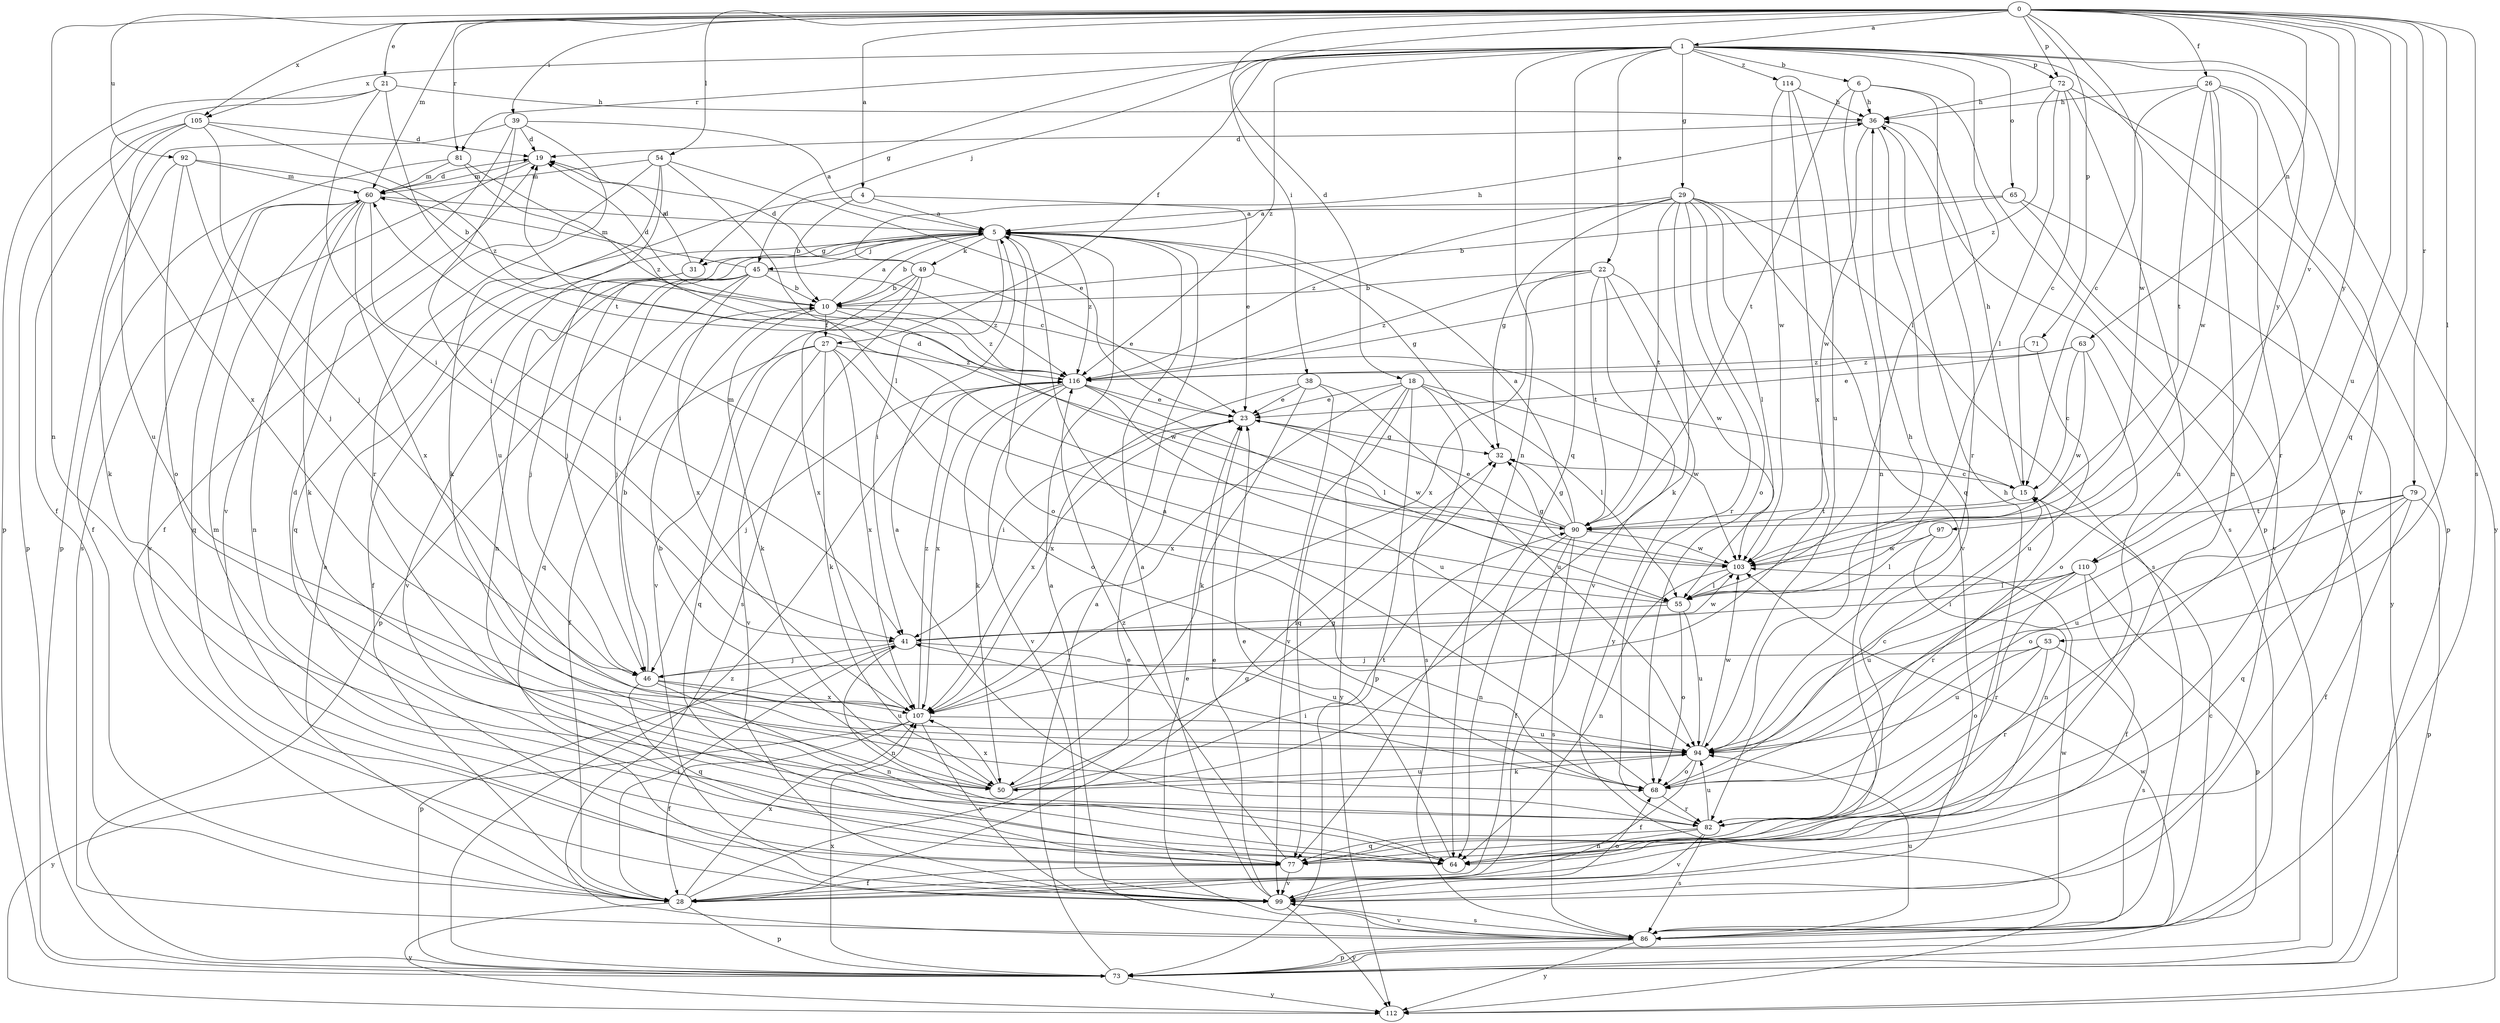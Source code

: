 strict digraph  {
0;
1;
4;
5;
6;
10;
15;
18;
19;
21;
22;
23;
26;
27;
28;
29;
31;
32;
36;
38;
39;
41;
45;
46;
49;
50;
53;
54;
55;
60;
63;
64;
65;
68;
71;
72;
73;
77;
79;
81;
82;
86;
90;
92;
94;
97;
99;
103;
105;
107;
110;
112;
114;
116;
0 -> 1  [label=a];
0 -> 4  [label=a];
0 -> 18  [label=d];
0 -> 21  [label=e];
0 -> 26  [label=f];
0 -> 38  [label=i];
0 -> 39  [label=i];
0 -> 53  [label=l];
0 -> 54  [label=l];
0 -> 60  [label=m];
0 -> 63  [label=n];
0 -> 64  [label=n];
0 -> 71  [label=p];
0 -> 72  [label=p];
0 -> 77  [label=q];
0 -> 79  [label=r];
0 -> 81  [label=r];
0 -> 86  [label=s];
0 -> 92  [label=u];
0 -> 94  [label=u];
0 -> 97  [label=v];
0 -> 103  [label=w];
0 -> 105  [label=x];
0 -> 110  [label=y];
1 -> 6  [label=b];
1 -> 22  [label=e];
1 -> 27  [label=f];
1 -> 29  [label=g];
1 -> 31  [label=g];
1 -> 45  [label=j];
1 -> 55  [label=l];
1 -> 64  [label=n];
1 -> 65  [label=o];
1 -> 72  [label=p];
1 -> 73  [label=p];
1 -> 77  [label=q];
1 -> 81  [label=r];
1 -> 105  [label=x];
1 -> 110  [label=y];
1 -> 112  [label=y];
1 -> 114  [label=z];
1 -> 116  [label=z];
4 -> 5  [label=a];
4 -> 10  [label=b];
4 -> 23  [label=e];
4 -> 77  [label=q];
5 -> 10  [label=b];
5 -> 31  [label=g];
5 -> 32  [label=g];
5 -> 41  [label=i];
5 -> 45  [label=j];
5 -> 46  [label=j];
5 -> 49  [label=k];
5 -> 64  [label=n];
5 -> 68  [label=o];
5 -> 116  [label=z];
6 -> 36  [label=h];
6 -> 64  [label=n];
6 -> 73  [label=p];
6 -> 82  [label=r];
6 -> 90  [label=t];
10 -> 5  [label=a];
10 -> 19  [label=d];
10 -> 27  [label=f];
10 -> 50  [label=k];
10 -> 103  [label=w];
10 -> 116  [label=z];
15 -> 36  [label=h];
15 -> 82  [label=r];
15 -> 90  [label=t];
18 -> 23  [label=e];
18 -> 55  [label=l];
18 -> 73  [label=p];
18 -> 77  [label=q];
18 -> 86  [label=s];
18 -> 103  [label=w];
18 -> 107  [label=x];
18 -> 112  [label=y];
19 -> 60  [label=m];
19 -> 86  [label=s];
21 -> 36  [label=h];
21 -> 41  [label=i];
21 -> 73  [label=p];
21 -> 90  [label=t];
21 -> 107  [label=x];
22 -> 10  [label=b];
22 -> 90  [label=t];
22 -> 99  [label=v];
22 -> 103  [label=w];
22 -> 107  [label=x];
22 -> 112  [label=y];
22 -> 116  [label=z];
23 -> 32  [label=g];
23 -> 41  [label=i];
23 -> 103  [label=w];
23 -> 107  [label=x];
26 -> 15  [label=c];
26 -> 36  [label=h];
26 -> 64  [label=n];
26 -> 82  [label=r];
26 -> 90  [label=t];
26 -> 99  [label=v];
26 -> 103  [label=w];
27 -> 28  [label=f];
27 -> 50  [label=k];
27 -> 68  [label=o];
27 -> 77  [label=q];
27 -> 99  [label=v];
27 -> 107  [label=x];
27 -> 116  [label=z];
28 -> 5  [label=a];
28 -> 23  [label=e];
28 -> 32  [label=g];
28 -> 41  [label=i];
28 -> 73  [label=p];
28 -> 107  [label=x];
28 -> 112  [label=y];
29 -> 5  [label=a];
29 -> 32  [label=g];
29 -> 50  [label=k];
29 -> 55  [label=l];
29 -> 68  [label=o];
29 -> 82  [label=r];
29 -> 86  [label=s];
29 -> 90  [label=t];
29 -> 99  [label=v];
29 -> 116  [label=z];
31 -> 19  [label=d];
31 -> 28  [label=f];
31 -> 46  [label=j];
32 -> 15  [label=c];
36 -> 19  [label=d];
36 -> 77  [label=q];
36 -> 86  [label=s];
36 -> 103  [label=w];
38 -> 23  [label=e];
38 -> 50  [label=k];
38 -> 94  [label=u];
38 -> 99  [label=v];
38 -> 107  [label=x];
39 -> 5  [label=a];
39 -> 19  [label=d];
39 -> 41  [label=i];
39 -> 73  [label=p];
39 -> 82  [label=r];
39 -> 99  [label=v];
41 -> 46  [label=j];
41 -> 64  [label=n];
41 -> 73  [label=p];
41 -> 94  [label=u];
41 -> 103  [label=w];
45 -> 10  [label=b];
45 -> 46  [label=j];
45 -> 60  [label=m];
45 -> 73  [label=p];
45 -> 77  [label=q];
45 -> 99  [label=v];
45 -> 107  [label=x];
45 -> 116  [label=z];
46 -> 10  [label=b];
46 -> 64  [label=n];
46 -> 77  [label=q];
46 -> 94  [label=u];
46 -> 107  [label=x];
49 -> 10  [label=b];
49 -> 19  [label=d];
49 -> 23  [label=e];
49 -> 36  [label=h];
49 -> 86  [label=s];
49 -> 99  [label=v];
49 -> 107  [label=x];
50 -> 10  [label=b];
50 -> 32  [label=g];
50 -> 90  [label=t];
50 -> 94  [label=u];
50 -> 107  [label=x];
53 -> 46  [label=j];
53 -> 68  [label=o];
53 -> 82  [label=r];
53 -> 86  [label=s];
53 -> 94  [label=u];
54 -> 23  [label=e];
54 -> 28  [label=f];
54 -> 50  [label=k];
54 -> 55  [label=l];
54 -> 60  [label=m];
54 -> 94  [label=u];
55 -> 41  [label=i];
55 -> 60  [label=m];
55 -> 68  [label=o];
55 -> 94  [label=u];
60 -> 5  [label=a];
60 -> 19  [label=d];
60 -> 41  [label=i];
60 -> 50  [label=k];
60 -> 64  [label=n];
60 -> 77  [label=q];
60 -> 99  [label=v];
60 -> 107  [label=x];
63 -> 15  [label=c];
63 -> 23  [label=e];
63 -> 68  [label=o];
63 -> 103  [label=w];
63 -> 116  [label=z];
64 -> 23  [label=e];
64 -> 60  [label=m];
65 -> 5  [label=a];
65 -> 10  [label=b];
65 -> 99  [label=v];
65 -> 112  [label=y];
68 -> 5  [label=a];
68 -> 15  [label=c];
68 -> 41  [label=i];
68 -> 82  [label=r];
71 -> 94  [label=u];
71 -> 116  [label=z];
72 -> 15  [label=c];
72 -> 36  [label=h];
72 -> 55  [label=l];
72 -> 64  [label=n];
72 -> 73  [label=p];
72 -> 116  [label=z];
73 -> 5  [label=a];
73 -> 103  [label=w];
73 -> 107  [label=x];
73 -> 112  [label=y];
73 -> 116  [label=z];
77 -> 28  [label=f];
77 -> 36  [label=h];
77 -> 99  [label=v];
77 -> 116  [label=z];
79 -> 28  [label=f];
79 -> 68  [label=o];
79 -> 73  [label=p];
79 -> 77  [label=q];
79 -> 90  [label=t];
79 -> 94  [label=u];
81 -> 15  [label=c];
81 -> 28  [label=f];
81 -> 60  [label=m];
81 -> 116  [label=z];
82 -> 5  [label=a];
82 -> 19  [label=d];
82 -> 64  [label=n];
82 -> 77  [label=q];
82 -> 86  [label=s];
82 -> 94  [label=u];
82 -> 99  [label=v];
86 -> 5  [label=a];
86 -> 15  [label=c];
86 -> 23  [label=e];
86 -> 73  [label=p];
86 -> 94  [label=u];
86 -> 99  [label=v];
86 -> 103  [label=w];
86 -> 112  [label=y];
90 -> 5  [label=a];
90 -> 19  [label=d];
90 -> 23  [label=e];
90 -> 28  [label=f];
90 -> 32  [label=g];
90 -> 64  [label=n];
90 -> 86  [label=s];
90 -> 103  [label=w];
92 -> 10  [label=b];
92 -> 46  [label=j];
92 -> 50  [label=k];
92 -> 60  [label=m];
92 -> 68  [label=o];
94 -> 28  [label=f];
94 -> 36  [label=h];
94 -> 50  [label=k];
94 -> 68  [label=o];
94 -> 103  [label=w];
97 -> 55  [label=l];
97 -> 64  [label=n];
97 -> 103  [label=w];
99 -> 5  [label=a];
99 -> 23  [label=e];
99 -> 68  [label=o];
99 -> 86  [label=s];
99 -> 112  [label=y];
103 -> 32  [label=g];
103 -> 55  [label=l];
103 -> 64  [label=n];
105 -> 19  [label=d];
105 -> 28  [label=f];
105 -> 46  [label=j];
105 -> 73  [label=p];
105 -> 94  [label=u];
105 -> 116  [label=z];
107 -> 28  [label=f];
107 -> 94  [label=u];
107 -> 99  [label=v];
107 -> 112  [label=y];
107 -> 116  [label=z];
110 -> 28  [label=f];
110 -> 41  [label=i];
110 -> 55  [label=l];
110 -> 73  [label=p];
110 -> 82  [label=r];
110 -> 94  [label=u];
114 -> 36  [label=h];
114 -> 94  [label=u];
114 -> 103  [label=w];
114 -> 107  [label=x];
116 -> 23  [label=e];
116 -> 46  [label=j];
116 -> 50  [label=k];
116 -> 55  [label=l];
116 -> 94  [label=u];
116 -> 99  [label=v];
116 -> 107  [label=x];
}
